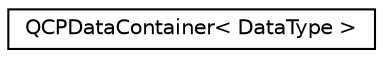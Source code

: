 digraph "Graphical Class Hierarchy"
{
  edge [fontname="Helvetica",fontsize="10",labelfontname="Helvetica",labelfontsize="10"];
  node [fontname="Helvetica",fontsize="10",shape=record];
  rankdir="LR";
  Node0 [label="QCPDataContainer\< DataType \>",height=0.2,width=0.4,color="black", fillcolor="white", style="filled",URL="$classQCPDataContainer.html",tooltip="The generic data container for one-dimensional plottables. "];
}
